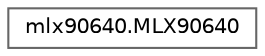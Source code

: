 digraph "Graphical Class Hierarchy"
{
 // LATEX_PDF_SIZE
  bgcolor="transparent";
  edge [fontname=Helvetica,fontsize=10,labelfontname=Helvetica,labelfontsize=10];
  node [fontname=Helvetica,fontsize=10,shape=box,height=0.2,width=0.4];
  rankdir="LR";
  Node0 [label="mlx90640.MLX90640",height=0.2,width=0.4,color="grey40", fillcolor="white", style="filled",URL="$classmlx90640_1_1_m_l_x90640.html",tooltip=" "];
}

